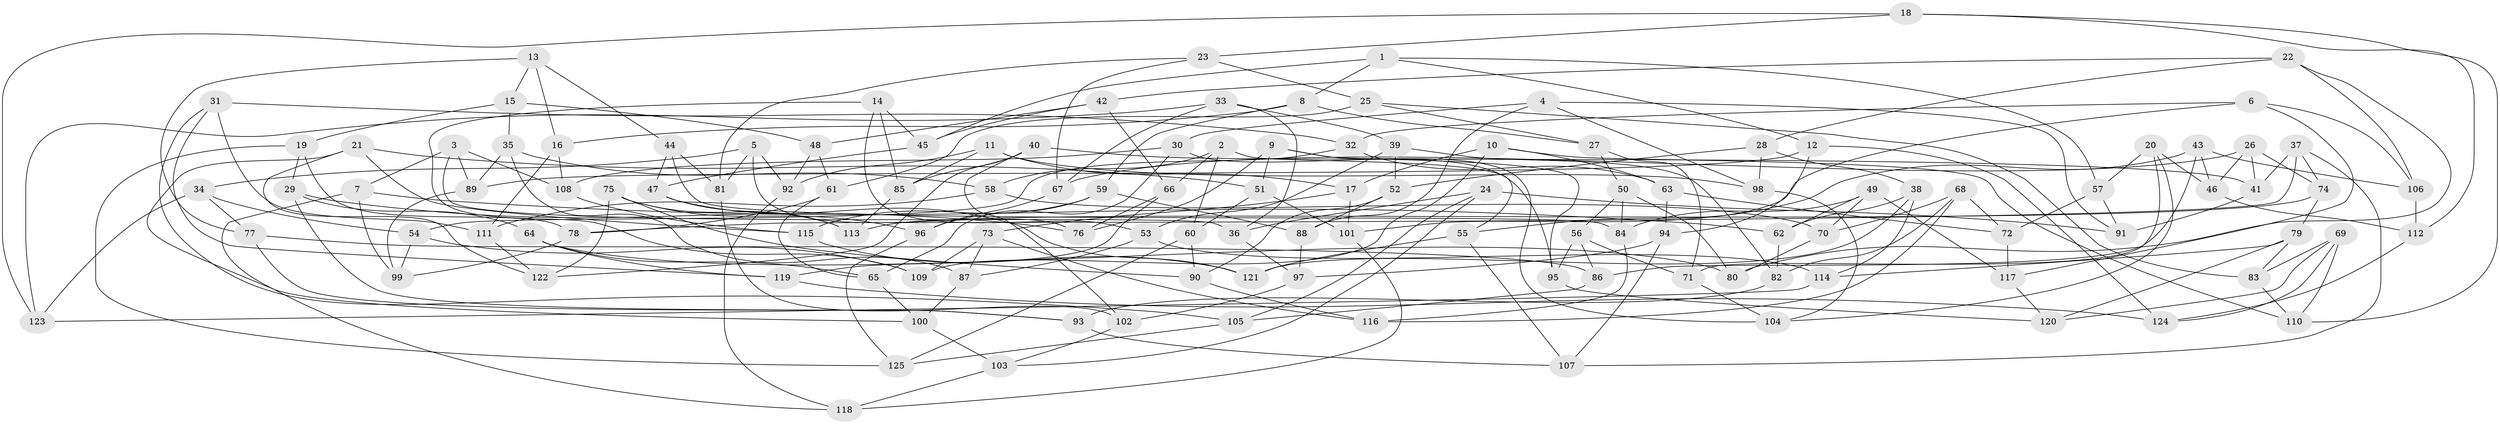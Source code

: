 // coarse degree distribution, {6: 0.618421052631579, 4: 0.35526315789473684, 5: 0.02631578947368421}
// Generated by graph-tools (version 1.1) at 2025/24/03/03/25 07:24:23]
// undirected, 125 vertices, 250 edges
graph export_dot {
graph [start="1"]
  node [color=gray90,style=filled];
  1;
  2;
  3;
  4;
  5;
  6;
  7;
  8;
  9;
  10;
  11;
  12;
  13;
  14;
  15;
  16;
  17;
  18;
  19;
  20;
  21;
  22;
  23;
  24;
  25;
  26;
  27;
  28;
  29;
  30;
  31;
  32;
  33;
  34;
  35;
  36;
  37;
  38;
  39;
  40;
  41;
  42;
  43;
  44;
  45;
  46;
  47;
  48;
  49;
  50;
  51;
  52;
  53;
  54;
  55;
  56;
  57;
  58;
  59;
  60;
  61;
  62;
  63;
  64;
  65;
  66;
  67;
  68;
  69;
  70;
  71;
  72;
  73;
  74;
  75;
  76;
  77;
  78;
  79;
  80;
  81;
  82;
  83;
  84;
  85;
  86;
  87;
  88;
  89;
  90;
  91;
  92;
  93;
  94;
  95;
  96;
  97;
  98;
  99;
  100;
  101;
  102;
  103;
  104;
  105;
  106;
  107;
  108;
  109;
  110;
  111;
  112;
  113;
  114;
  115;
  116;
  117;
  118;
  119;
  120;
  121;
  122;
  123;
  124;
  125;
  1 -- 57;
  1 -- 8;
  1 -- 45;
  1 -- 12;
  2 -- 60;
  2 -- 66;
  2 -- 58;
  2 -- 55;
  3 -- 108;
  3 -- 36;
  3 -- 7;
  3 -- 89;
  4 -- 91;
  4 -- 30;
  4 -- 98;
  4 -- 88;
  5 -- 76;
  5 -- 81;
  5 -- 92;
  5 -- 34;
  6 -- 106;
  6 -- 101;
  6 -- 117;
  6 -- 32;
  7 -- 118;
  7 -- 62;
  7 -- 99;
  8 -- 16;
  8 -- 59;
  8 -- 27;
  9 -- 51;
  9 -- 104;
  9 -- 76;
  9 -- 95;
  10 -- 109;
  10 -- 17;
  10 -- 63;
  10 -- 110;
  11 -- 17;
  11 -- 85;
  11 -- 98;
  11 -- 92;
  12 -- 89;
  12 -- 124;
  12 -- 94;
  13 -- 77;
  13 -- 44;
  13 -- 15;
  13 -- 16;
  14 -- 109;
  14 -- 45;
  14 -- 53;
  14 -- 85;
  15 -- 35;
  15 -- 48;
  15 -- 19;
  16 -- 108;
  16 -- 111;
  17 -- 73;
  17 -- 101;
  18 -- 123;
  18 -- 110;
  18 -- 112;
  18 -- 23;
  19 -- 78;
  19 -- 29;
  19 -- 125;
  20 -- 71;
  20 -- 46;
  20 -- 104;
  20 -- 57;
  21 -- 51;
  21 -- 122;
  21 -- 115;
  21 -- 100;
  22 -- 42;
  22 -- 80;
  22 -- 106;
  22 -- 28;
  23 -- 25;
  23 -- 81;
  23 -- 67;
  24 -- 36;
  24 -- 91;
  24 -- 103;
  24 -- 105;
  25 -- 27;
  25 -- 61;
  25 -- 83;
  26 -- 67;
  26 -- 41;
  26 -- 46;
  26 -- 74;
  27 -- 50;
  27 -- 71;
  28 -- 38;
  28 -- 98;
  28 -- 52;
  29 -- 93;
  29 -- 64;
  29 -- 76;
  30 -- 65;
  30 -- 108;
  30 -- 95;
  31 -- 111;
  31 -- 105;
  31 -- 119;
  31 -- 32;
  32 -- 54;
  32 -- 63;
  33 -- 123;
  33 -- 36;
  33 -- 67;
  33 -- 39;
  34 -- 77;
  34 -- 123;
  34 -- 54;
  35 -- 58;
  35 -- 89;
  35 -- 87;
  36 -- 97;
  37 -- 41;
  37 -- 74;
  37 -- 107;
  37 -- 78;
  38 -- 114;
  38 -- 62;
  38 -- 121;
  39 -- 53;
  39 -- 82;
  39 -- 52;
  40 -- 41;
  40 -- 102;
  40 -- 85;
  40 -- 122;
  41 -- 91;
  42 -- 66;
  42 -- 48;
  42 -- 45;
  43 -- 46;
  43 -- 86;
  43 -- 55;
  43 -- 106;
  44 -- 84;
  44 -- 47;
  44 -- 81;
  45 -- 47;
  46 -- 112;
  47 -- 113;
  47 -- 121;
  48 -- 61;
  48 -- 92;
  49 -- 70;
  49 -- 62;
  49 -- 84;
  49 -- 117;
  50 -- 84;
  50 -- 80;
  50 -- 56;
  51 -- 60;
  51 -- 101;
  52 -- 88;
  52 -- 90;
  53 -- 87;
  53 -- 114;
  54 -- 109;
  54 -- 99;
  55 -- 107;
  55 -- 121;
  56 -- 95;
  56 -- 71;
  56 -- 86;
  57 -- 91;
  57 -- 72;
  58 -- 70;
  58 -- 111;
  59 -- 88;
  59 -- 115;
  59 -- 96;
  60 -- 125;
  60 -- 90;
  61 -- 78;
  61 -- 65;
  62 -- 82;
  63 -- 72;
  63 -- 94;
  64 -- 80;
  64 -- 119;
  64 -- 65;
  65 -- 100;
  66 -- 76;
  66 -- 119;
  67 -- 96;
  68 -- 82;
  68 -- 70;
  68 -- 72;
  68 -- 116;
  69 -- 120;
  69 -- 124;
  69 -- 83;
  69 -- 110;
  70 -- 80;
  71 -- 104;
  72 -- 117;
  73 -- 87;
  73 -- 116;
  73 -- 109;
  74 -- 113;
  74 -- 79;
  75 -- 122;
  75 -- 90;
  75 -- 113;
  75 -- 96;
  77 -- 86;
  77 -- 93;
  78 -- 99;
  79 -- 120;
  79 -- 83;
  79 -- 114;
  81 -- 102;
  82 -- 93;
  83 -- 110;
  84 -- 116;
  85 -- 113;
  86 -- 105;
  87 -- 100;
  88 -- 97;
  89 -- 99;
  90 -- 116;
  92 -- 118;
  93 -- 107;
  94 -- 97;
  94 -- 107;
  95 -- 120;
  96 -- 125;
  97 -- 102;
  98 -- 104;
  100 -- 103;
  101 -- 118;
  102 -- 103;
  103 -- 118;
  105 -- 125;
  106 -- 112;
  108 -- 115;
  111 -- 122;
  112 -- 124;
  114 -- 123;
  115 -- 121;
  117 -- 120;
  119 -- 124;
}
